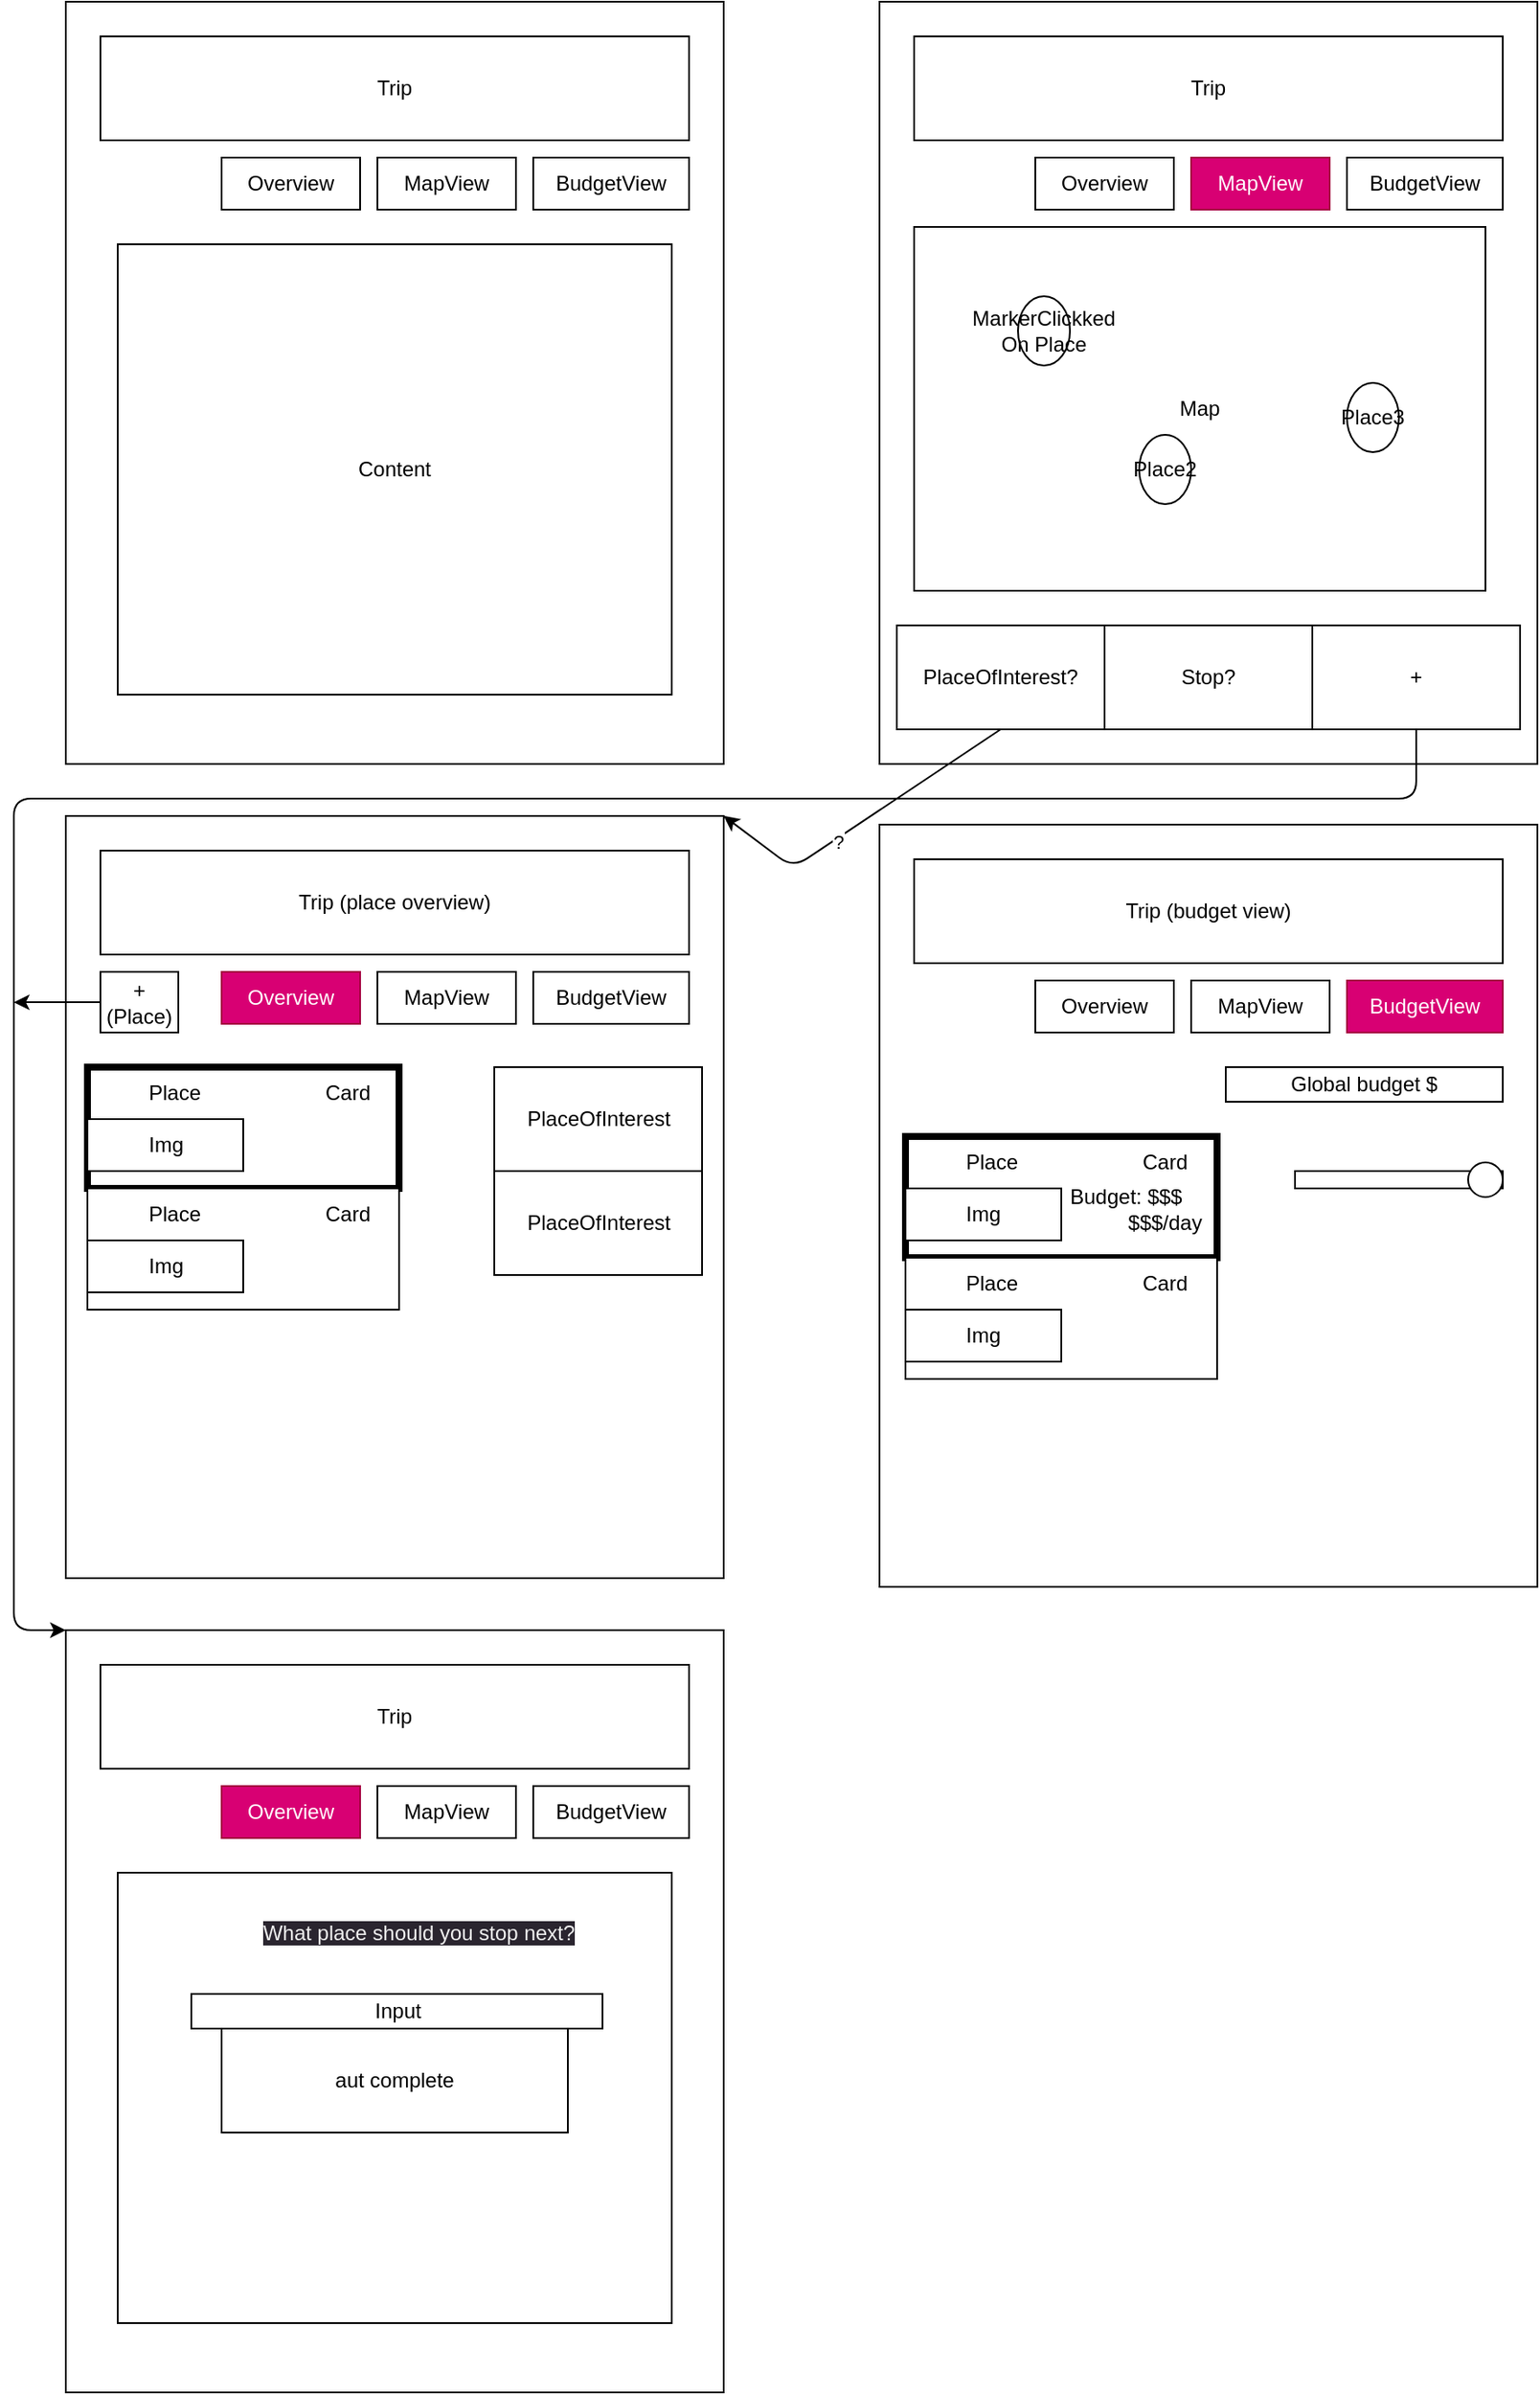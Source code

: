 <mxfile>
    <diagram id="4IvABGaTJVGKP-pfyGaY" name="trip_Details_screen">
        <mxGraphModel dx="2232" dy="759" grid="1" gridSize="10" guides="1" tooltips="1" connect="1" arrows="1" fold="1" page="1" pageScale="1" pageWidth="850" pageHeight="1100" math="0" shadow="0">
            <root>
                <mxCell id="0"/>
                <mxCell id="1" parent="0"/>
                <mxCell id="2" value="" style="rounded=0;whiteSpace=wrap;html=1;" parent="1" vertex="1">
                    <mxGeometry width="380" height="440" as="geometry"/>
                </mxCell>
                <mxCell id="3" value="Trip" style="rounded=0;whiteSpace=wrap;html=1;" parent="1" vertex="1">
                    <mxGeometry x="20" y="20" width="340" height="60" as="geometry"/>
                </mxCell>
                <mxCell id="4" value="BudgetView" style="rounded=0;whiteSpace=wrap;html=1;" parent="1" vertex="1">
                    <mxGeometry x="270" y="90" width="90" height="30" as="geometry"/>
                </mxCell>
                <mxCell id="5" value="Overview" style="rounded=0;whiteSpace=wrap;html=1;" parent="1" vertex="1">
                    <mxGeometry x="90" y="90" width="80" height="30" as="geometry"/>
                </mxCell>
                <mxCell id="7" value="MapView" style="rounded=0;whiteSpace=wrap;html=1;" parent="1" vertex="1">
                    <mxGeometry x="180" y="90" width="80" height="30" as="geometry"/>
                </mxCell>
                <mxCell id="9" value="Content" style="rounded=0;whiteSpace=wrap;html=1;" parent="1" vertex="1">
                    <mxGeometry x="30" y="140" width="320" height="260" as="geometry"/>
                </mxCell>
                <mxCell id="10" value="" style="rounded=0;whiteSpace=wrap;html=1;" parent="1" vertex="1">
                    <mxGeometry x="470" width="380" height="440" as="geometry"/>
                </mxCell>
                <mxCell id="11" value="Trip" style="rounded=0;whiteSpace=wrap;html=1;" parent="1" vertex="1">
                    <mxGeometry x="490" y="20" width="340" height="60" as="geometry"/>
                </mxCell>
                <mxCell id="12" value="BudgetView" style="rounded=0;whiteSpace=wrap;html=1;" parent="1" vertex="1">
                    <mxGeometry x="740" y="90" width="90" height="30" as="geometry"/>
                </mxCell>
                <mxCell id="13" value="Overview" style="rounded=0;whiteSpace=wrap;html=1;" parent="1" vertex="1">
                    <mxGeometry x="560" y="90" width="80" height="30" as="geometry"/>
                </mxCell>
                <mxCell id="14" value="MapView" style="rounded=0;whiteSpace=wrap;html=1;fillColor=#d80073;fontColor=#ffffff;strokeColor=#A50040;" parent="1" vertex="1">
                    <mxGeometry x="650" y="90" width="80" height="30" as="geometry"/>
                </mxCell>
                <mxCell id="pvaAOozpmYT1dyhe3T81-79" style="edgeStyle=none;html=1;exitX=0.5;exitY=1;exitDx=0;exitDy=0;entryX=1;entryY=0;entryDx=0;entryDy=0;" parent="1" source="19" target="28" edge="1">
                    <mxGeometry relative="1" as="geometry">
                        <Array as="points">
                            <mxPoint x="420" y="500"/>
                        </Array>
                    </mxGeometry>
                </mxCell>
                <mxCell id="pvaAOozpmYT1dyhe3T81-80" value="?" style="edgeLabel;html=1;align=center;verticalAlign=middle;resizable=0;points=[];" parent="pvaAOozpmYT1dyhe3T81-79" vertex="1" connectable="0">
                    <mxGeometry x="0.181" y="1" relative="1" as="geometry">
                        <mxPoint as="offset"/>
                    </mxGeometry>
                </mxCell>
                <mxCell id="19" value="PlaceOfInterest?" style="rounded=0;whiteSpace=wrap;html=1;" parent="1" vertex="1">
                    <mxGeometry x="480" y="360" width="120" height="60" as="geometry"/>
                </mxCell>
                <mxCell id="21" value="Stop?" style="rounded=0;whiteSpace=wrap;html=1;" parent="1" vertex="1">
                    <mxGeometry x="600" y="360" width="120" height="60" as="geometry"/>
                </mxCell>
                <mxCell id="rCZ8Uh6wAshxI6CyTJFV-65" style="edgeStyle=none;html=1;exitX=0.5;exitY=1;exitDx=0;exitDy=0;entryX=0;entryY=0;entryDx=0;entryDy=0;" parent="1" source="22" target="pvaAOozpmYT1dyhe3T81-67" edge="1">
                    <mxGeometry relative="1" as="geometry">
                        <Array as="points">
                            <mxPoint x="780" y="460"/>
                            <mxPoint x="-30" y="460"/>
                            <mxPoint x="-30" y="940"/>
                        </Array>
                    </mxGeometry>
                </mxCell>
                <mxCell id="22" value="+" style="rounded=0;whiteSpace=wrap;html=1;" parent="1" vertex="1">
                    <mxGeometry x="720" y="360" width="120" height="60" as="geometry"/>
                </mxCell>
                <mxCell id="23" value="Map" style="rounded=0;whiteSpace=wrap;html=1;" parent="1" vertex="1">
                    <mxGeometry x="490" y="130" width="330" height="210" as="geometry"/>
                </mxCell>
                <mxCell id="24" value="MarkerClickked&lt;br&gt;On Place" style="ellipse;whiteSpace=wrap;html=1;" parent="1" vertex="1">
                    <mxGeometry x="550" y="170" width="30" height="40" as="geometry"/>
                </mxCell>
                <mxCell id="25" value="Place2" style="ellipse;whiteSpace=wrap;html=1;" parent="1" vertex="1">
                    <mxGeometry x="620" y="250" width="30" height="40" as="geometry"/>
                </mxCell>
                <mxCell id="26" value="Place3" style="ellipse;whiteSpace=wrap;html=1;" parent="1" vertex="1">
                    <mxGeometry x="740" y="220" width="30" height="40" as="geometry"/>
                </mxCell>
                <mxCell id="28" value="" style="rounded=0;whiteSpace=wrap;html=1;" parent="1" vertex="1">
                    <mxGeometry y="470" width="380" height="440" as="geometry"/>
                </mxCell>
                <mxCell id="29" value="Trip (place overview)" style="rounded=0;whiteSpace=wrap;html=1;" parent="1" vertex="1">
                    <mxGeometry x="20" y="490" width="340" height="60" as="geometry"/>
                </mxCell>
                <mxCell id="30" value="BudgetView" style="rounded=0;whiteSpace=wrap;html=1;" parent="1" vertex="1">
                    <mxGeometry x="270" y="560" width="90" height="30" as="geometry"/>
                </mxCell>
                <mxCell id="31" value="Overview" style="rounded=0;whiteSpace=wrap;html=1;fillColor=#d80073;fontColor=#ffffff;strokeColor=#A50040;" parent="1" vertex="1">
                    <mxGeometry x="90" y="560" width="80" height="30" as="geometry"/>
                </mxCell>
                <mxCell id="32" value="MapView" style="rounded=0;whiteSpace=wrap;html=1;" parent="1" vertex="1">
                    <mxGeometry x="180" y="560" width="80" height="30" as="geometry"/>
                </mxCell>
                <mxCell id="34" value="" style="rounded=0;whiteSpace=wrap;html=1;strokeWidth=4;" parent="1" vertex="1">
                    <mxGeometry x="12.5" y="615" width="180" height="70" as="geometry"/>
                </mxCell>
                <mxCell id="35" value="Card" style="text;html=1;strokeColor=none;fillColor=none;align=center;verticalAlign=middle;whiteSpace=wrap;rounded=0;" parent="1" vertex="1">
                    <mxGeometry x="132.5" y="615" width="60" height="30" as="geometry"/>
                </mxCell>
                <mxCell id="36" value="Img" style="rounded=0;whiteSpace=wrap;html=1;" parent="1" vertex="1">
                    <mxGeometry x="12.5" y="645" width="90" height="30" as="geometry"/>
                </mxCell>
                <mxCell id="37" value="PlaceOfInterest" style="rounded=0;whiteSpace=wrap;html=1;" parent="1" vertex="1">
                    <mxGeometry x="247.5" y="615" width="120" height="60" as="geometry"/>
                </mxCell>
                <mxCell id="39" value="Place" style="text;html=1;strokeColor=none;fillColor=none;align=center;verticalAlign=middle;whiteSpace=wrap;rounded=0;" parent="1" vertex="1">
                    <mxGeometry x="32.5" y="615" width="60" height="30" as="geometry"/>
                </mxCell>
                <mxCell id="40" value="" style="rounded=0;whiteSpace=wrap;html=1;" parent="1" vertex="1">
                    <mxGeometry x="12.5" y="685" width="180" height="70" as="geometry"/>
                </mxCell>
                <mxCell id="41" value="Card" style="text;html=1;strokeColor=none;fillColor=none;align=center;verticalAlign=middle;whiteSpace=wrap;rounded=0;" parent="1" vertex="1">
                    <mxGeometry x="132.5" y="685" width="60" height="30" as="geometry"/>
                </mxCell>
                <mxCell id="42" value="Img" style="rounded=0;whiteSpace=wrap;html=1;" parent="1" vertex="1">
                    <mxGeometry x="12.5" y="715" width="90" height="30" as="geometry"/>
                </mxCell>
                <mxCell id="43" value="PlaceOfInterest" style="rounded=0;whiteSpace=wrap;html=1;" parent="1" vertex="1">
                    <mxGeometry x="247.5" y="675" width="120" height="60" as="geometry"/>
                </mxCell>
                <mxCell id="44" value="Place" style="text;html=1;strokeColor=none;fillColor=none;align=center;verticalAlign=middle;whiteSpace=wrap;rounded=0;" parent="1" vertex="1">
                    <mxGeometry x="32.5" y="685" width="60" height="30" as="geometry"/>
                </mxCell>
                <mxCell id="45" value="" style="rounded=0;whiteSpace=wrap;html=1;" parent="1" vertex="1">
                    <mxGeometry x="470" y="475" width="380" height="440" as="geometry"/>
                </mxCell>
                <mxCell id="46" value="Trip (budget view)" style="rounded=0;whiteSpace=wrap;html=1;" parent="1" vertex="1">
                    <mxGeometry x="490" y="495" width="340" height="60" as="geometry"/>
                </mxCell>
                <mxCell id="47" value="BudgetView" style="rounded=0;whiteSpace=wrap;html=1;fillColor=#d80073;fontColor=#ffffff;strokeColor=#A50040;" parent="1" vertex="1">
                    <mxGeometry x="740" y="565" width="90" height="30" as="geometry"/>
                </mxCell>
                <mxCell id="48" value="Overview" style="rounded=0;whiteSpace=wrap;html=1;" parent="1" vertex="1">
                    <mxGeometry x="560" y="565" width="80" height="30" as="geometry"/>
                </mxCell>
                <mxCell id="49" value="MapView" style="rounded=0;whiteSpace=wrap;html=1;" parent="1" vertex="1">
                    <mxGeometry x="650" y="565" width="80" height="30" as="geometry"/>
                </mxCell>
                <mxCell id="50" value="" style="rounded=0;whiteSpace=wrap;html=1;strokeWidth=4;" parent="1" vertex="1">
                    <mxGeometry x="485" y="655" width="180" height="70" as="geometry"/>
                </mxCell>
                <mxCell id="51" value="Card" style="text;html=1;strokeColor=none;fillColor=none;align=center;verticalAlign=middle;whiteSpace=wrap;rounded=0;" parent="1" vertex="1">
                    <mxGeometry x="605" y="655" width="60" height="30" as="geometry"/>
                </mxCell>
                <mxCell id="52" value="Img" style="rounded=0;whiteSpace=wrap;html=1;" parent="1" vertex="1">
                    <mxGeometry x="485" y="685" width="90" height="30" as="geometry"/>
                </mxCell>
                <mxCell id="54" value="Place" style="text;html=1;strokeColor=none;fillColor=none;align=center;verticalAlign=middle;whiteSpace=wrap;rounded=0;" parent="1" vertex="1">
                    <mxGeometry x="505" y="655" width="60" height="30" as="geometry"/>
                </mxCell>
                <mxCell id="55" value="" style="rounded=0;whiteSpace=wrap;html=1;" parent="1" vertex="1">
                    <mxGeometry x="485" y="725" width="180" height="70" as="geometry"/>
                </mxCell>
                <mxCell id="56" value="Card" style="text;html=1;strokeColor=none;fillColor=none;align=center;verticalAlign=middle;whiteSpace=wrap;rounded=0;" parent="1" vertex="1">
                    <mxGeometry x="605" y="725" width="60" height="30" as="geometry"/>
                </mxCell>
                <mxCell id="57" value="Img" style="rounded=0;whiteSpace=wrap;html=1;" parent="1" vertex="1">
                    <mxGeometry x="485" y="755" width="90" height="30" as="geometry"/>
                </mxCell>
                <mxCell id="59" value="Place" style="text;html=1;strokeColor=none;fillColor=none;align=center;verticalAlign=middle;whiteSpace=wrap;rounded=0;" parent="1" vertex="1">
                    <mxGeometry x="505" y="725" width="60" height="30" as="geometry"/>
                </mxCell>
                <mxCell id="60" value="Budget: $$$" style="text;html=1;strokeColor=none;fillColor=none;align=center;verticalAlign=middle;whiteSpace=wrap;rounded=0;" parent="1" vertex="1">
                    <mxGeometry x="570" y="675" width="85" height="30" as="geometry"/>
                </mxCell>
                <mxCell id="61" value="Global budget $" style="rounded=0;whiteSpace=wrap;html=1;" parent="1" vertex="1">
                    <mxGeometry x="670" y="615" width="160" height="20" as="geometry"/>
                </mxCell>
                <mxCell id="63" value="" style="rounded=0;whiteSpace=wrap;html=1;" parent="1" vertex="1">
                    <mxGeometry x="710" y="675" width="120" height="10" as="geometry"/>
                </mxCell>
                <mxCell id="64" value="" style="ellipse;whiteSpace=wrap;html=1;aspect=fixed;" parent="1" vertex="1">
                    <mxGeometry x="810" y="670" width="20" height="20" as="geometry"/>
                </mxCell>
                <mxCell id="65" value="$$$/day" style="text;html=1;strokeColor=none;fillColor=none;align=center;verticalAlign=middle;whiteSpace=wrap;rounded=0;" parent="1" vertex="1">
                    <mxGeometry x="605" y="690" width="60" height="30" as="geometry"/>
                </mxCell>
                <mxCell id="rCZ8Uh6wAshxI6CyTJFV-66" style="edgeStyle=none;html=1;exitX=0;exitY=0.5;exitDx=0;exitDy=0;" parent="1" source="pvaAOozpmYT1dyhe3T81-65" edge="1">
                    <mxGeometry relative="1" as="geometry">
                        <mxPoint x="-30" y="577.571" as="targetPoint"/>
                    </mxGeometry>
                </mxCell>
                <mxCell id="pvaAOozpmYT1dyhe3T81-65" value="+ (Place)" style="rounded=0;whiteSpace=wrap;html=1;" parent="1" vertex="1">
                    <mxGeometry x="20" y="560" width="45" height="35" as="geometry"/>
                </mxCell>
                <mxCell id="pvaAOozpmYT1dyhe3T81-67" value="" style="rounded=0;whiteSpace=wrap;html=1;" parent="1" vertex="1">
                    <mxGeometry y="940" width="380" height="440" as="geometry"/>
                </mxCell>
                <mxCell id="pvaAOozpmYT1dyhe3T81-68" value="Trip" style="rounded=0;whiteSpace=wrap;html=1;" parent="1" vertex="1">
                    <mxGeometry x="20" y="960" width="340" height="60" as="geometry"/>
                </mxCell>
                <mxCell id="pvaAOozpmYT1dyhe3T81-69" value="BudgetView" style="rounded=0;whiteSpace=wrap;html=1;" parent="1" vertex="1">
                    <mxGeometry x="270" y="1030" width="90" height="30" as="geometry"/>
                </mxCell>
                <mxCell id="pvaAOozpmYT1dyhe3T81-70" value="Overview" style="rounded=0;whiteSpace=wrap;html=1;fillColor=#d80073;fontColor=#ffffff;strokeColor=#A50040;" parent="1" vertex="1">
                    <mxGeometry x="90" y="1030" width="80" height="30" as="geometry"/>
                </mxCell>
                <mxCell id="pvaAOozpmYT1dyhe3T81-71" value="MapView" style="rounded=0;whiteSpace=wrap;html=1;" parent="1" vertex="1">
                    <mxGeometry x="180" y="1030" width="80" height="30" as="geometry"/>
                </mxCell>
                <mxCell id="pvaAOozpmYT1dyhe3T81-72" value="" style="rounded=0;whiteSpace=wrap;html=1;" parent="1" vertex="1">
                    <mxGeometry x="30" y="1080" width="320" height="260" as="geometry"/>
                </mxCell>
                <mxCell id="pvaAOozpmYT1dyhe3T81-73" value="&lt;span style=&quot;color: rgb(240, 240, 240); font-family: Helvetica; font-size: 12px; font-style: normal; font-variant-ligatures: normal; font-variant-caps: normal; font-weight: 400; letter-spacing: normal; orphans: 2; text-align: center; text-indent: 0px; text-transform: none; widows: 2; word-spacing: 0px; -webkit-text-stroke-width: 0px; background-color: rgb(42, 37, 47); text-decoration-thickness: initial; text-decoration-style: initial; text-decoration-color: initial; float: none; display: inline !important;&quot;&gt;What place should you stop next?&lt;/span&gt;" style="text;html=1;strokeColor=none;fillColor=none;align=center;verticalAlign=middle;whiteSpace=wrap;rounded=0;" parent="1" vertex="1">
                    <mxGeometry x="80" y="1100" width="247.5" height="30" as="geometry"/>
                </mxCell>
                <mxCell id="pvaAOozpmYT1dyhe3T81-74" value="Input" style="rounded=0;whiteSpace=wrap;html=1;" parent="1" vertex="1">
                    <mxGeometry x="72.5" y="1150" width="237.5" height="20" as="geometry"/>
                </mxCell>
                <mxCell id="pvaAOozpmYT1dyhe3T81-76" value="" style="edgeStyle=none;html=1;" parent="1" source="pvaAOozpmYT1dyhe3T81-75" target="pvaAOozpmYT1dyhe3T81-74" edge="1">
                    <mxGeometry relative="1" as="geometry"/>
                </mxCell>
                <mxCell id="pvaAOozpmYT1dyhe3T81-77" value="" style="edgeStyle=none;html=1;" parent="1" source="pvaAOozpmYT1dyhe3T81-75" target="pvaAOozpmYT1dyhe3T81-74" edge="1">
                    <mxGeometry relative="1" as="geometry"/>
                </mxCell>
                <mxCell id="pvaAOozpmYT1dyhe3T81-75" value="aut complete" style="rounded=0;whiteSpace=wrap;html=1;" parent="1" vertex="1">
                    <mxGeometry x="90" y="1170" width="200" height="60" as="geometry"/>
                </mxCell>
            </root>
        </mxGraphModel>
    </diagram>
    <diagram id="InW_yCwNm8WOKo7ayqUT" name="create-trip">
        <mxGraphModel dx="2232" dy="759" grid="1" gridSize="10" guides="1" tooltips="1" connect="1" arrows="1" fold="1" page="1" pageScale="1" pageWidth="850" pageHeight="1100" math="0" shadow="0">
            <root>
                <mxCell id="0"/>
                <mxCell id="1" parent="0"/>
                <mxCell id="5zqMhfN6qRjlA5MlZztz-1" value="" style="rounded=0;whiteSpace=wrap;html=1;" parent="1" vertex="1">
                    <mxGeometry x="240" y="150" width="380" height="450" as="geometry"/>
                </mxCell>
                <mxCell id="5zqMhfN6qRjlA5MlZztz-3" value="Where to next?" style="rounded=0;whiteSpace=wrap;html=1;" parent="1" vertex="1">
                    <mxGeometry x="260" y="160" width="340" height="60" as="geometry"/>
                </mxCell>
                <mxCell id="5zqMhfN6qRjlA5MlZztz-4" value="&lt;span style=&quot;color: rgb(240, 240, 240); font-family: Helvetica; font-size: 12px; font-style: normal; font-variant-ligatures: normal; font-variant-caps: normal; font-weight: 400; letter-spacing: normal; orphans: 2; text-align: center; text-indent: 0px; text-transform: none; widows: 2; word-spacing: 0px; -webkit-text-stroke-width: 0px; background-color: rgb(42, 37, 47); text-decoration-thickness: initial; text-decoration-style: initial; text-decoration-color: initial; float: none; display: inline !important;&quot;&gt;From&lt;/span&gt;" style="rounded=0;whiteSpace=wrap;html=1;" parent="1" vertex="1">
                    <mxGeometry x="260" y="250" width="340" height="50" as="geometry"/>
                </mxCell>
                <mxCell id="5zqMhfN6qRjlA5MlZztz-5" value="&lt;span style=&quot;color: rgb(240, 240, 240); font-family: Helvetica; font-size: 12px; font-style: normal; font-variant-ligatures: normal; font-variant-caps: normal; font-weight: 400; letter-spacing: normal; orphans: 2; text-align: center; text-indent: 0px; text-transform: none; widows: 2; word-spacing: 0px; -webkit-text-stroke-width: 0px; background-color: rgb(42, 37, 47); text-decoration-thickness: initial; text-decoration-style: initial; text-decoration-color: initial; float: none; display: inline !important;&quot;&gt;To?&lt;/span&gt;" style="rounded=0;whiteSpace=wrap;html=1;" parent="1" vertex="1">
                    <mxGeometry x="260" y="350" width="340" height="50" as="geometry"/>
                </mxCell>
                <mxCell id="5zqMhfN6qRjlA5MlZztz-6" value="Here we gooooo" style="rounded=0;whiteSpace=wrap;html=1;" parent="1" vertex="1">
                    <mxGeometry x="380" y="520" width="120" height="60" as="geometry"/>
                </mxCell>
                <mxCell id="5zqMhfN6qRjlA5MlZztz-7" value="" style="rounded=0;whiteSpace=wrap;html=1;" parent="1" vertex="1">
                    <mxGeometry x="660" y="150" width="380" height="450" as="geometry"/>
                </mxCell>
                <mxCell id="5zqMhfN6qRjlA5MlZztz-8" value="Where to next?" style="rounded=0;whiteSpace=wrap;html=1;" parent="1" vertex="1">
                    <mxGeometry x="680" y="160" width="340" height="60" as="geometry"/>
                </mxCell>
                <mxCell id="5zqMhfN6qRjlA5MlZztz-9" value="&lt;span style=&quot;color: rgb(240, 240, 240); font-family: Helvetica; font-size: 12px; font-style: normal; font-variant-ligatures: normal; font-variant-caps: normal; font-weight: 400; letter-spacing: normal; orphans: 2; text-align: center; text-indent: 0px; text-transform: none; widows: 2; word-spacing: 0px; -webkit-text-stroke-width: 0px; background-color: rgb(42, 37, 47); text-decoration-thickness: initial; text-decoration-style: initial; text-decoration-color: initial; float: none; display: inline !important;&quot;&gt;From&lt;/span&gt;" style="rounded=0;whiteSpace=wrap;html=1;fillColor=#60a917;fontColor=#ffffff;strokeColor=#2D7600;" parent="1" vertex="1">
                    <mxGeometry x="680" y="250" width="340" height="50" as="geometry"/>
                </mxCell>
                <mxCell id="5zqMhfN6qRjlA5MlZztz-11" value="Here we gooooo" style="rounded=0;whiteSpace=wrap;html=1;" parent="1" vertex="1">
                    <mxGeometry x="790" y="570" width="120" height="30" as="geometry"/>
                </mxCell>
                <mxCell id="5zqMhfN6qRjlA5MlZztz-12" value="Budget?" style="rounded=0;whiteSpace=wrap;html=1;" parent="1" vertex="1">
                    <mxGeometry x="260" y="400" width="340" height="40" as="geometry"/>
                </mxCell>
                <mxCell id="5zqMhfN6qRjlA5MlZztz-13" value="" style="rounded=0;whiteSpace=wrap;html=1;" parent="1" vertex="1">
                    <mxGeometry x="690" y="300" width="320" height="250" as="geometry"/>
                </mxCell>
                <mxCell id="5zqMhfN6qRjlA5MlZztz-14" value="Input" style="rounded=0;whiteSpace=wrap;html=1;" parent="1" vertex="1">
                    <mxGeometry x="690" y="300" width="320" height="30" as="geometry"/>
                </mxCell>
                <mxCell id="5zqMhfN6qRjlA5MlZztz-15" value="Map" style="text;html=1;strokeColor=none;fillColor=none;align=center;verticalAlign=middle;whiteSpace=wrap;rounded=0;" parent="1" vertex="1">
                    <mxGeometry x="820" y="440" width="60" height="30" as="geometry"/>
                </mxCell>
                <mxCell id="5zqMhfN6qRjlA5MlZztz-16" value="Auto complete" style="rounded=0;whiteSpace=wrap;html=1;" parent="1" vertex="1">
                    <mxGeometry x="720" y="330" width="260" height="60" as="geometry"/>
                </mxCell>
                <mxCell id="5zqMhfN6qRjlA5MlZztz-17" value="" style="rounded=0;whiteSpace=wrap;html=1;" parent="1" vertex="1">
                    <mxGeometry x="-150" y="130" width="280" height="470" as="geometry"/>
                </mxCell>
                <mxCell id="5zqMhfN6qRjlA5MlZztz-18" value="Home screen" style="text;html=1;strokeColor=none;fillColor=none;align=center;verticalAlign=middle;whiteSpace=wrap;rounded=0;" parent="1" vertex="1">
                    <mxGeometry x="-130" y="140" width="60" height="30" as="geometry"/>
                </mxCell>
                <mxCell id="5zqMhfN6qRjlA5MlZztz-20" style="edgeStyle=none;html=1;exitX=1;exitY=0.5;exitDx=0;exitDy=0;entryX=0;entryY=0.25;entryDx=0;entryDy=0;" parent="1" source="5zqMhfN6qRjlA5MlZztz-19" target="5zqMhfN6qRjlA5MlZztz-1" edge="1">
                    <mxGeometry relative="1" as="geometry"/>
                </mxCell>
                <mxCell id="5zqMhfN6qRjlA5MlZztz-19" value="+" style="rounded=0;whiteSpace=wrap;html=1;" parent="1" vertex="1">
                    <mxGeometry x="-130" y="200" width="120" height="60" as="geometry"/>
                </mxCell>
                <mxCell id="5zqMhfN6qRjlA5MlZztz-21" value="on click" style="edgeStyle=none;html=1;exitX=1;exitY=0.5;exitDx=0;exitDy=0;entryX=0;entryY=0.5;entryDx=0;entryDy=0;" parent="1" source="5zqMhfN6qRjlA5MlZztz-4" target="5zqMhfN6qRjlA5MlZztz-9" edge="1">
                    <mxGeometry relative="1" as="geometry"/>
                </mxCell>
            </root>
        </mxGraphModel>
    </diagram>
    <diagram id="7LCriiW55SLubvVZoDfY" name="data-model">
        <mxGraphModel dx="1382" dy="759" grid="1" gridSize="10" guides="1" tooltips="1" connect="1" arrows="1" fold="1" page="1" pageScale="1" pageWidth="850" pageHeight="1100" math="0" shadow="0">
            <root>
                <mxCell id="0"/>
                <mxCell id="1" parent="0"/>
                <mxCell id="NbHU7CBReJTRZ9djm_dK-7" style="edgeStyle=none;html=1;exitX=1;exitY=0.75;exitDx=0;exitDy=0;entryX=0;entryY=0.75;entryDx=0;entryDy=0;" parent="1" source="NbHU7CBReJTRZ9djm_dK-1" target="NbHU7CBReJTRZ9djm_dK-2" edge="1">
                    <mxGeometry relative="1" as="geometry"/>
                </mxCell>
                <mxCell id="NbHU7CBReJTRZ9djm_dK-1" value="Trip" style="rounded=0;whiteSpace=wrap;html=1;" parent="1" vertex="1">
                    <mxGeometry x="360" y="370" width="120" height="60" as="geometry"/>
                </mxCell>
                <mxCell id="NbHU7CBReJTRZ9djm_dK-2" value="Place" style="rounded=0;whiteSpace=wrap;html=1;" parent="1" vertex="1">
                    <mxGeometry x="570" y="370" width="120" height="60" as="geometry"/>
                </mxCell>
                <mxCell id="NbHU7CBReJTRZ9djm_dK-4" style="edgeStyle=none;html=1;exitX=0.5;exitY=1;exitDx=0;exitDy=0;entryX=1;entryY=0;entryDx=0;entryDy=0;" parent="1" source="NbHU7CBReJTRZ9djm_dK-3" target="NbHU7CBReJTRZ9djm_dK-1" edge="1">
                    <mxGeometry relative="1" as="geometry"/>
                </mxCell>
                <mxCell id="NbHU7CBReJTRZ9djm_dK-3" value="User" style="rounded=0;whiteSpace=wrap;html=1;" parent="1" vertex="1">
                    <mxGeometry x="470" y="220" width="120" height="60" as="geometry"/>
                </mxCell>
                <mxCell id="NbHU7CBReJTRZ9djm_dK-5" value="1" style="text;html=1;strokeColor=none;fillColor=none;align=center;verticalAlign=middle;whiteSpace=wrap;rounded=0;" parent="1" vertex="1">
                    <mxGeometry x="530" y="280" width="20" height="20" as="geometry"/>
                </mxCell>
                <mxCell id="NbHU7CBReJTRZ9djm_dK-6" value="n" style="text;html=1;strokeColor=none;fillColor=none;align=center;verticalAlign=middle;whiteSpace=wrap;rounded=0;" parent="1" vertex="1">
                    <mxGeometry x="460" y="350" width="20" height="20" as="geometry"/>
                </mxCell>
                <mxCell id="NbHU7CBReJTRZ9djm_dK-8" value="0" style="text;html=1;strokeColor=none;fillColor=none;align=center;verticalAlign=middle;whiteSpace=wrap;rounded=0;" parent="1" vertex="1">
                    <mxGeometry x="480" y="415" width="20" height="20" as="geometry"/>
                </mxCell>
                <mxCell id="NbHU7CBReJTRZ9djm_dK-10" value="n" style="text;html=1;strokeColor=none;fillColor=none;align=center;verticalAlign=middle;whiteSpace=wrap;rounded=0;" parent="1" vertex="1">
                    <mxGeometry x="540" y="415" width="30" height="15" as="geometry"/>
                </mxCell>
            </root>
        </mxGraphModel>
    </diagram>
    <diagram id="isKyzH7FRRpYFoU7xccp" name="error">
        <mxGraphModel dx="1382" dy="759" grid="1" gridSize="10" guides="1" tooltips="1" connect="1" arrows="1" fold="1" page="1" pageScale="1" pageWidth="850" pageHeight="1100" math="0" shadow="0">
            <root>
                <mxCell id="0"/>
                <mxCell id="1" parent="0"/>
                <mxCell id="Mx2kI6IuON_NfaiX_YMp-5" value="" style="rounded=0;whiteSpace=wrap;html=1;" parent="1" vertex="1">
                    <mxGeometry x="250" y="150" width="280" height="470" as="geometry"/>
                </mxCell>
                <mxCell id="Mx2kI6IuON_NfaiX_YMp-6" value="Trip xxxx" style="text;html=1;strokeColor=none;fillColor=none;align=center;verticalAlign=middle;whiteSpace=wrap;rounded=0;" parent="1" vertex="1">
                    <mxGeometry x="270" y="160" width="60" height="30" as="geometry"/>
                </mxCell>
                <mxCell id="Mx2kI6IuON_NfaiX_YMp-7" value="Error......" style="rounded=0;whiteSpace=wrap;html=1;" parent="1" vertex="1">
                    <mxGeometry x="283.6" y="270" width="212.8" height="190" as="geometry"/>
                </mxCell>
                <mxCell id="vL9eX8vo_L0iRTxf1G84-1" value="On error we should just send a modal to the user" style="text;html=1;strokeColor=none;fillColor=none;align=center;verticalAlign=middle;whiteSpace=wrap;rounded=0;" parent="1" vertex="1">
                    <mxGeometry x="290" y="110" width="210" height="30" as="geometry"/>
                </mxCell>
            </root>
        </mxGraphModel>
    </diagram>
    <diagram id="goqVHtzNErgMAZ13cm7S" name="save">
        <mxGraphModel dx="1382" dy="759" grid="1" gridSize="10" guides="1" tooltips="1" connect="1" arrows="1" fold="1" page="1" pageScale="1" pageWidth="850" pageHeight="1100" math="0" shadow="0">
            <root>
                <mxCell id="0"/>
                <mxCell id="1" parent="0"/>
                <mxCell id="v-O8CpvHIsmXnUQrPsfW-1" value="" style="rounded=0;whiteSpace=wrap;html=1;" parent="1" vertex="1">
                    <mxGeometry x="290" y="130" width="280" height="470" as="geometry"/>
                </mxCell>
                <mxCell id="v-O8CpvHIsmXnUQrPsfW-2" value="Trip xxxx" style="text;html=1;strokeColor=none;fillColor=none;align=center;verticalAlign=middle;whiteSpace=wrap;rounded=0;" parent="1" vertex="1">
                    <mxGeometry x="310" y="140" width="60" height="30" as="geometry"/>
                </mxCell>
                <mxCell id="v-O8CpvHIsmXnUQrPsfW-3" value="Something happened it's great! happyyy" style="rounded=0;whiteSpace=wrap;html=1;" parent="1" vertex="1">
                    <mxGeometry x="290" y="570" width="280" height="30" as="geometry"/>
                </mxCell>
                <mxCell id="v-O8CpvHIsmXnUQrPsfW-4" value="Toast" style="text;html=1;strokeColor=none;fillColor=none;align=center;verticalAlign=middle;whiteSpace=wrap;rounded=0;" parent="1" vertex="1">
                    <mxGeometry x="220" y="570" width="60" height="30" as="geometry"/>
                </mxCell>
            </root>
        </mxGraphModel>
    </diagram>
</mxfile>
